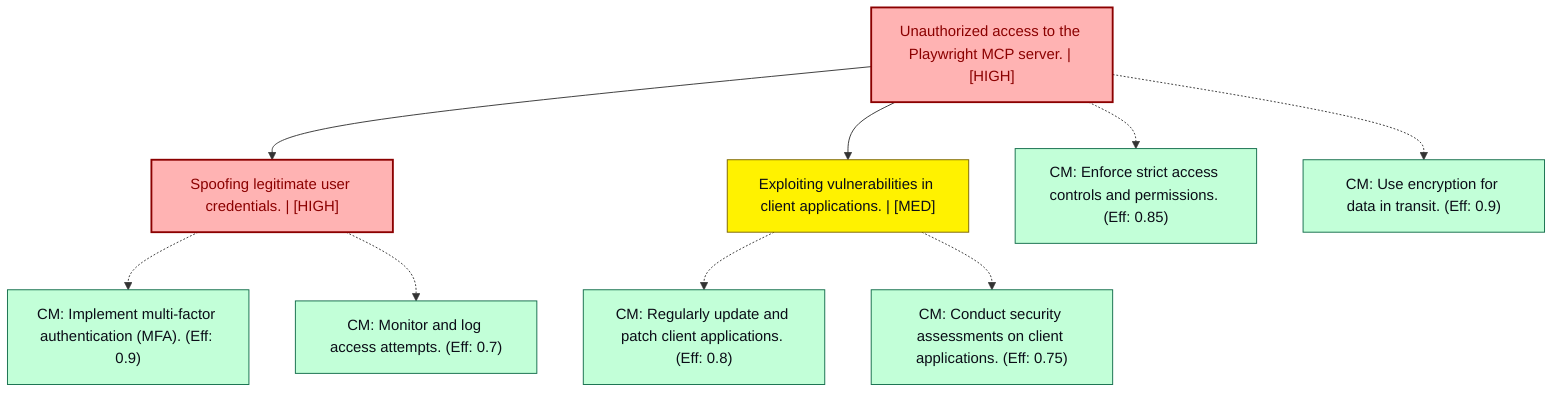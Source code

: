 graph TB
  node_01K6438Y2THGK188DDSFBDCCJC["Unauthorized access to the Playwright MCP server. | [HIGH]"]:::highRisk
  node_01K6438Y2THGK188DDSFBDCCJC-1["Spoofing legitimate user credentials. | [HIGH]"]:::highRisk
  node_01K6438Y2THGK188DDSFBDCCJC-1_cm_0["CM: Implement multi-factor authentication (MFA). (Eff: 0.9)"]:::countermeasure
  node_01K6438Y2THGK188DDSFBDCCJC-1_cm_1["CM: Monitor and log access attempts. (Eff: 0.7)"]:::countermeasure
  node_01K6438Y2THGK188DDSFBDCCJC-2["Exploiting vulnerabilities in client applications. | [MED]"]:::mediumRisk
  node_01K6438Y2THGK188DDSFBDCCJC-2_cm_0["CM: Regularly update and patch client applications. (Eff: 0.8)"]:::countermeasure
  node_01K6438Y2THGK188DDSFBDCCJC-2_cm_1["CM: Conduct security assessments on client applications. (Eff: 0.75)"]:::countermeasure
  node_01K6438Y2THGK188DDSFBDCCJC_cm_0["CM: Enforce strict access controls and permissions. (Eff: 0.85)"]:::countermeasure
  node_01K6438Y2THGK188DDSFBDCCJC_cm_1["CM: Use encryption for data in transit. (Eff: 0.9)"]:::countermeasure

  node_01K6438Y2THGK188DDSFBDCCJC --> node_01K6438Y2THGK188DDSFBDCCJC-1
  node_01K6438Y2THGK188DDSFBDCCJC-1 -.-> node_01K6438Y2THGK188DDSFBDCCJC-1_cm_0
  node_01K6438Y2THGK188DDSFBDCCJC-1 -.-> node_01K6438Y2THGK188DDSFBDCCJC-1_cm_1
  node_01K6438Y2THGK188DDSFBDCCJC --> node_01K6438Y2THGK188DDSFBDCCJC-2
  node_01K6438Y2THGK188DDSFBDCCJC-2 -.-> node_01K6438Y2THGK188DDSFBDCCJC-2_cm_0
  node_01K6438Y2THGK188DDSFBDCCJC-2 -.-> node_01K6438Y2THGK188DDSFBDCCJC-2_cm_1
  node_01K6438Y2THGK188DDSFBDCCJC -.-> node_01K6438Y2THGK188DDSFBDCCJC_cm_0
  node_01K6438Y2THGK188DDSFBDCCJC -.-> node_01K6438Y2THGK188DDSFBDCCJC_cm_1

  classDef andNode fill:#FFB3B3,stroke:#8B0000,stroke-width:2px,color:#0B0D17
  classDef orNode fill:#C2FFD8,stroke:#106B49,stroke-width:2px,color:#0B0D17
  classDef leafNode fill:#73d1ff,stroke:#29ABE2,stroke-width:2px,color:#0B0D17
  classDef highRisk fill:#FFB3B3,color:#8B0000,stroke:#8B0000,stroke-width:2px
  classDef mediumRisk fill:#FFF200,stroke:#7A6300,stroke-width:1px,color:#0B0D17
  classDef lowRisk fill:#FFF2B3,stroke:#FFF2B3,stroke-width:1px,color:#0B0D17
  classDef countermeasure fill:#C2FFD8,stroke:#106B49,stroke-width:1px,color:#0B0D17
  classDef reference fill:#ffa1ad,stroke:#A259FF,stroke-width:1px,stroke-dasharray:3 3,color:#0B0D17
  classDef mitreNode stroke-dasharray:5 5
  classDef note fill:#ffffcc,stroke:#ffcc00,stroke-width:2px,stroke-dasharray:5 5